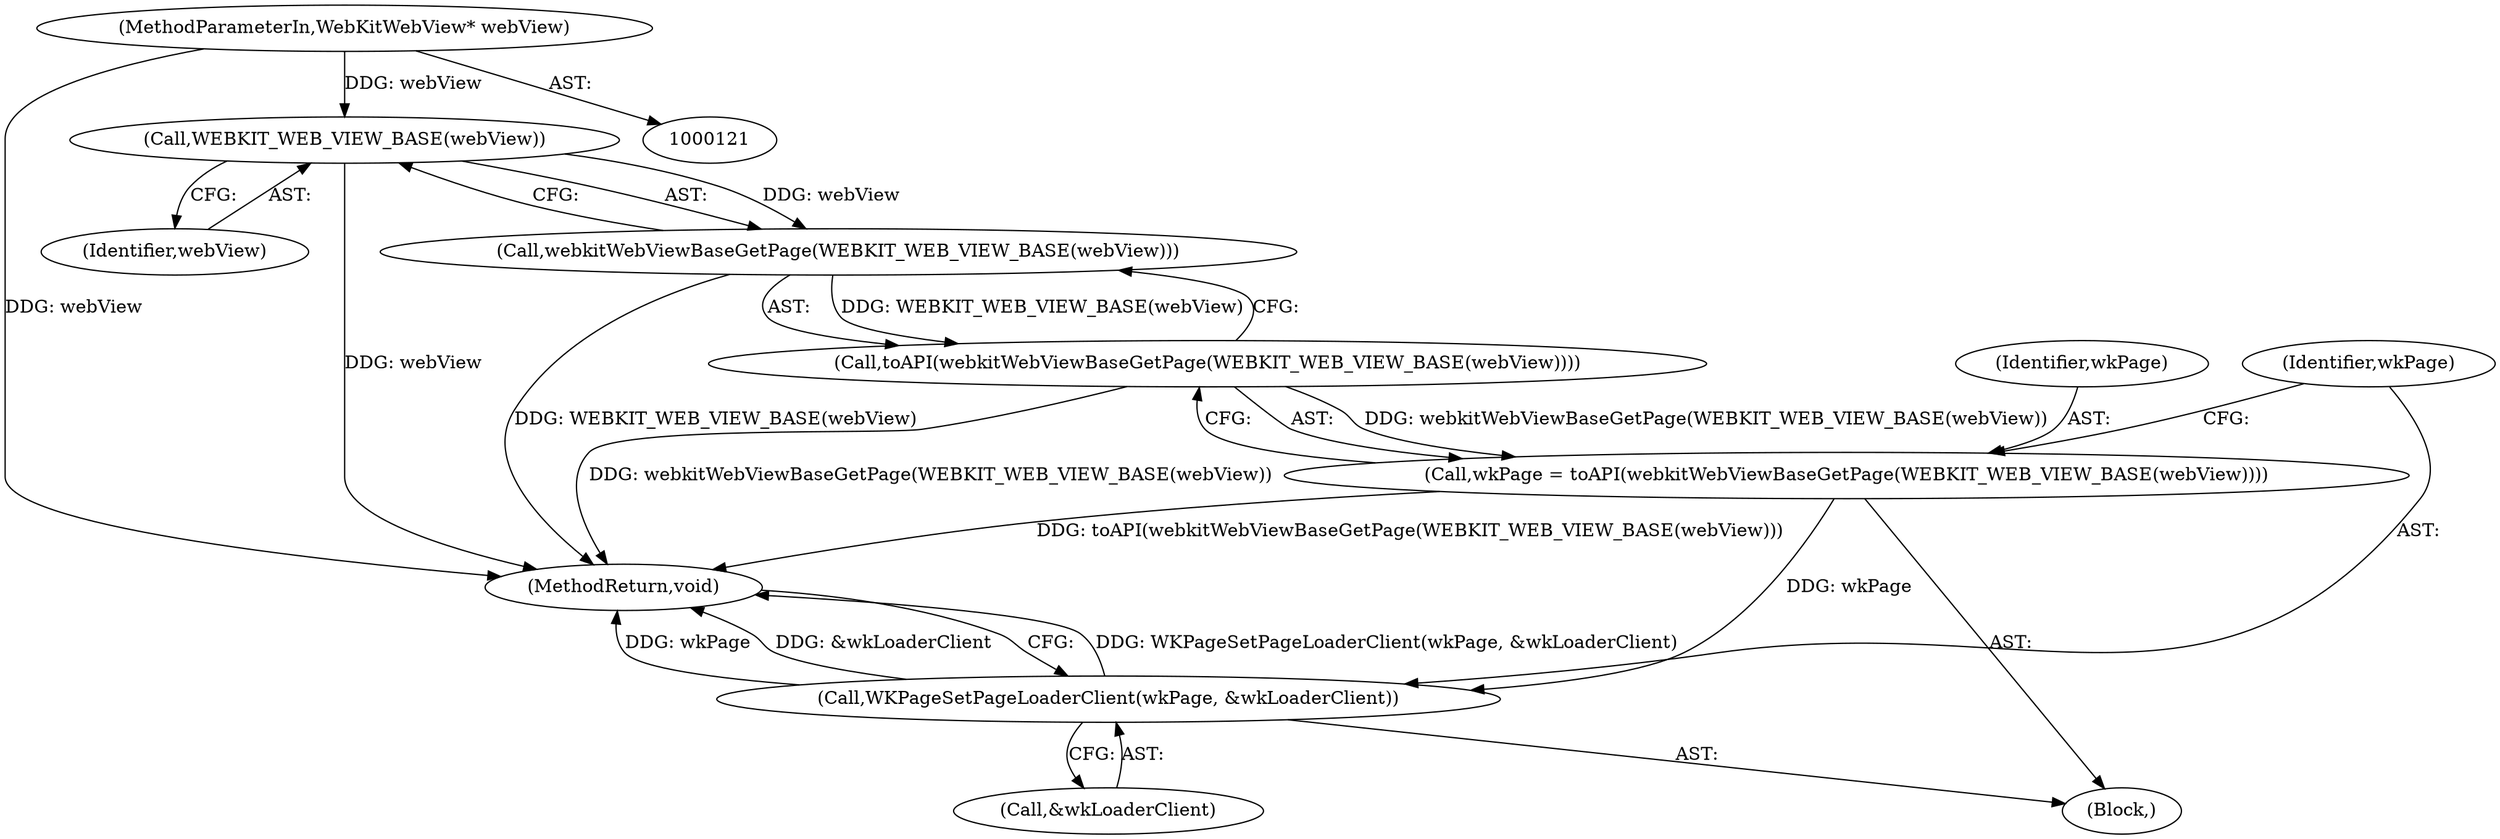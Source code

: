 digraph "0_Chrome_dc3857aac17be72c96f28d860d875235b3be349a@pointer" {
"1000130" [label="(Call,WEBKIT_WEB_VIEW_BASE(webView))"];
"1000122" [label="(MethodParameterIn,WebKitWebView* webView)"];
"1000129" [label="(Call,webkitWebViewBaseGetPage(WEBKIT_WEB_VIEW_BASE(webView)))"];
"1000128" [label="(Call,toAPI(webkitWebViewBaseGetPage(WEBKIT_WEB_VIEW_BASE(webView))))"];
"1000126" [label="(Call,wkPage = toAPI(webkitWebViewBaseGetPage(WEBKIT_WEB_VIEW_BASE(webView))))"];
"1000132" [label="(Call,WKPageSetPageLoaderClient(wkPage, &wkLoaderClient))"];
"1000127" [label="(Identifier,wkPage)"];
"1000133" [label="(Identifier,wkPage)"];
"1000129" [label="(Call,webkitWebViewBaseGetPage(WEBKIT_WEB_VIEW_BASE(webView)))"];
"1000134" [label="(Call,&wkLoaderClient)"];
"1000130" [label="(Call,WEBKIT_WEB_VIEW_BASE(webView))"];
"1000122" [label="(MethodParameterIn,WebKitWebView* webView)"];
"1000128" [label="(Call,toAPI(webkitWebViewBaseGetPage(WEBKIT_WEB_VIEW_BASE(webView))))"];
"1000126" [label="(Call,wkPage = toAPI(webkitWebViewBaseGetPage(WEBKIT_WEB_VIEW_BASE(webView))))"];
"1000132" [label="(Call,WKPageSetPageLoaderClient(wkPage, &wkLoaderClient))"];
"1000123" [label="(Block,)"];
"1000131" [label="(Identifier,webView)"];
"1000136" [label="(MethodReturn,void)"];
"1000130" -> "1000129"  [label="AST: "];
"1000130" -> "1000131"  [label="CFG: "];
"1000131" -> "1000130"  [label="AST: "];
"1000129" -> "1000130"  [label="CFG: "];
"1000130" -> "1000136"  [label="DDG: webView"];
"1000130" -> "1000129"  [label="DDG: webView"];
"1000122" -> "1000130"  [label="DDG: webView"];
"1000122" -> "1000121"  [label="AST: "];
"1000122" -> "1000136"  [label="DDG: webView"];
"1000129" -> "1000128"  [label="AST: "];
"1000128" -> "1000129"  [label="CFG: "];
"1000129" -> "1000136"  [label="DDG: WEBKIT_WEB_VIEW_BASE(webView)"];
"1000129" -> "1000128"  [label="DDG: WEBKIT_WEB_VIEW_BASE(webView)"];
"1000128" -> "1000126"  [label="AST: "];
"1000126" -> "1000128"  [label="CFG: "];
"1000128" -> "1000136"  [label="DDG: webkitWebViewBaseGetPage(WEBKIT_WEB_VIEW_BASE(webView))"];
"1000128" -> "1000126"  [label="DDG: webkitWebViewBaseGetPage(WEBKIT_WEB_VIEW_BASE(webView))"];
"1000126" -> "1000123"  [label="AST: "];
"1000127" -> "1000126"  [label="AST: "];
"1000133" -> "1000126"  [label="CFG: "];
"1000126" -> "1000136"  [label="DDG: toAPI(webkitWebViewBaseGetPage(WEBKIT_WEB_VIEW_BASE(webView)))"];
"1000126" -> "1000132"  [label="DDG: wkPage"];
"1000132" -> "1000123"  [label="AST: "];
"1000132" -> "1000134"  [label="CFG: "];
"1000133" -> "1000132"  [label="AST: "];
"1000134" -> "1000132"  [label="AST: "];
"1000136" -> "1000132"  [label="CFG: "];
"1000132" -> "1000136"  [label="DDG: WKPageSetPageLoaderClient(wkPage, &wkLoaderClient)"];
"1000132" -> "1000136"  [label="DDG: wkPage"];
"1000132" -> "1000136"  [label="DDG: &wkLoaderClient"];
}
